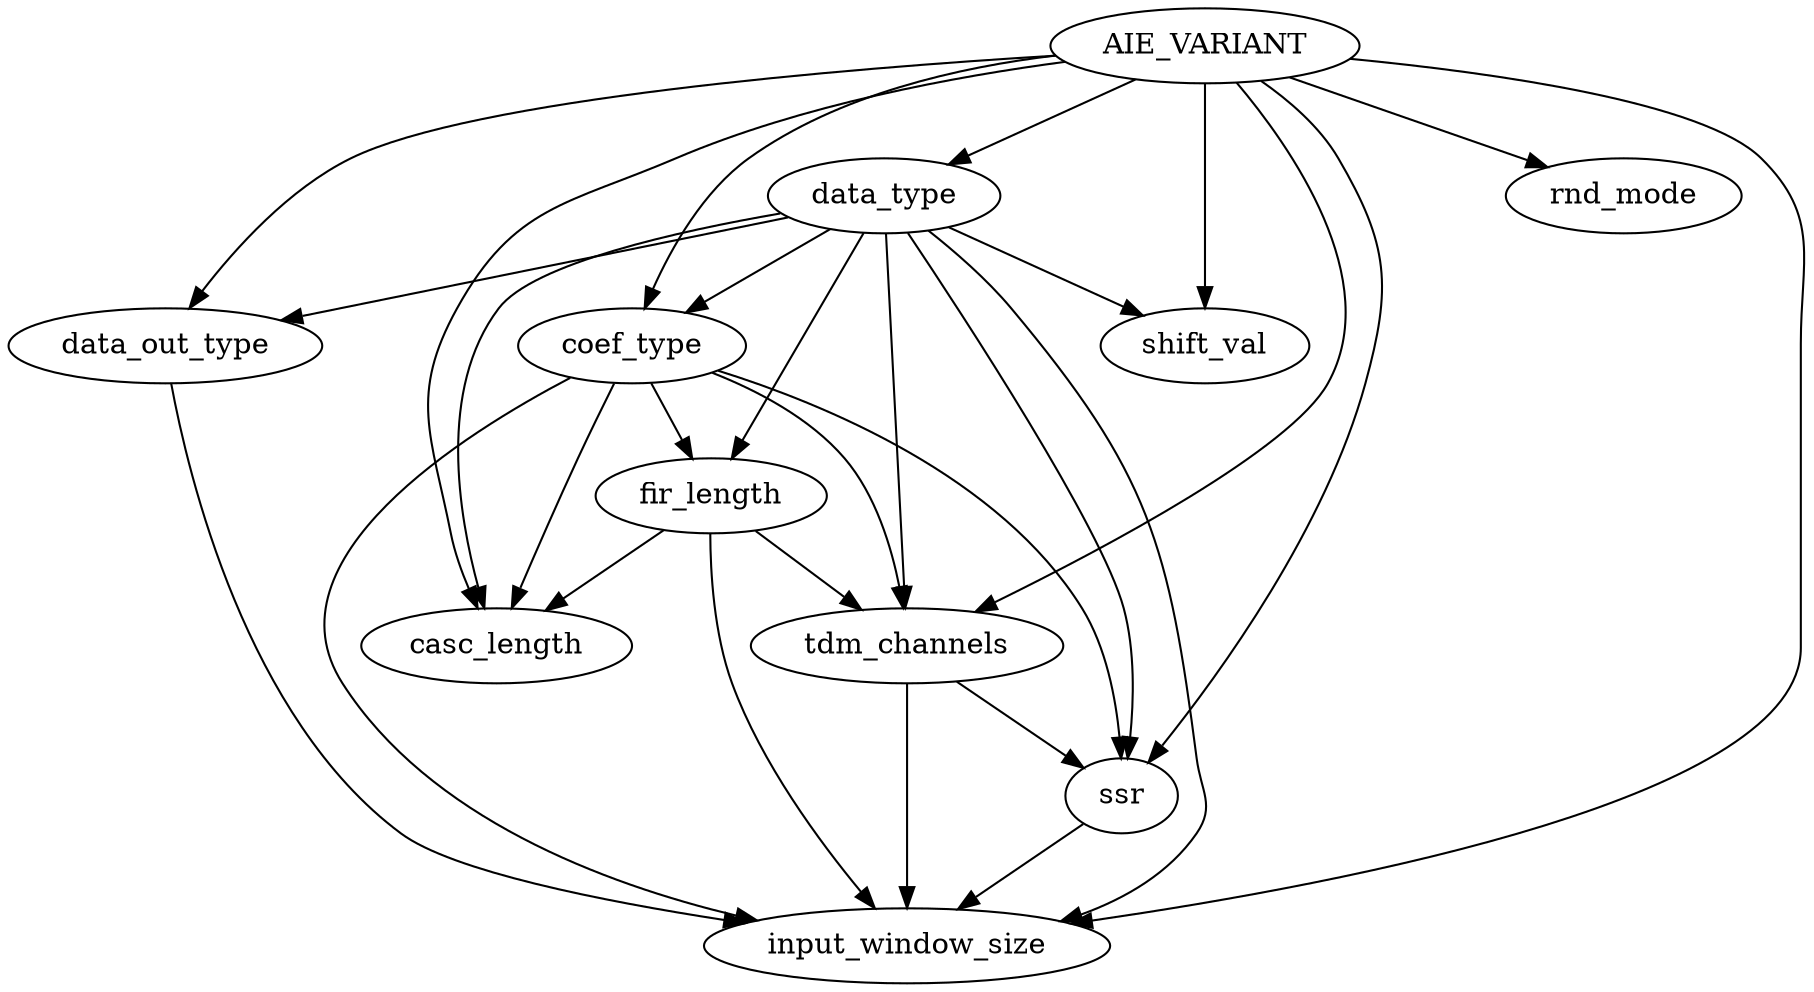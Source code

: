 digraph G {
data_type -> fir_length;
coef_type -> fir_length;
data_type -> data_out_type;
AIE_VARIANT -> data_out_type;
data_type -> coef_type;
AIE_VARIANT -> coef_type;
AIE_VARIANT -> data_type;
data_type -> tdm_channels;
coef_type -> tdm_channels;
fir_length -> tdm_channels;
AIE_VARIANT -> tdm_channels;
data_type -> ssr;
coef_type -> ssr;
tdm_channels -> ssr;
AIE_VARIANT -> ssr;
AIE_VARIANT -> rnd_mode;
AIE_VARIANT -> shift_val;
data_type -> shift_val;
data_type -> input_window_size;
coef_type -> input_window_size;
data_out_type -> input_window_size;
fir_length -> input_window_size;
tdm_channels -> input_window_size;
AIE_VARIANT -> input_window_size;
ssr -> input_window_size;
data_type -> casc_length;
coef_type -> casc_length;
fir_length -> casc_length;
AIE_VARIANT -> casc_length;
}
